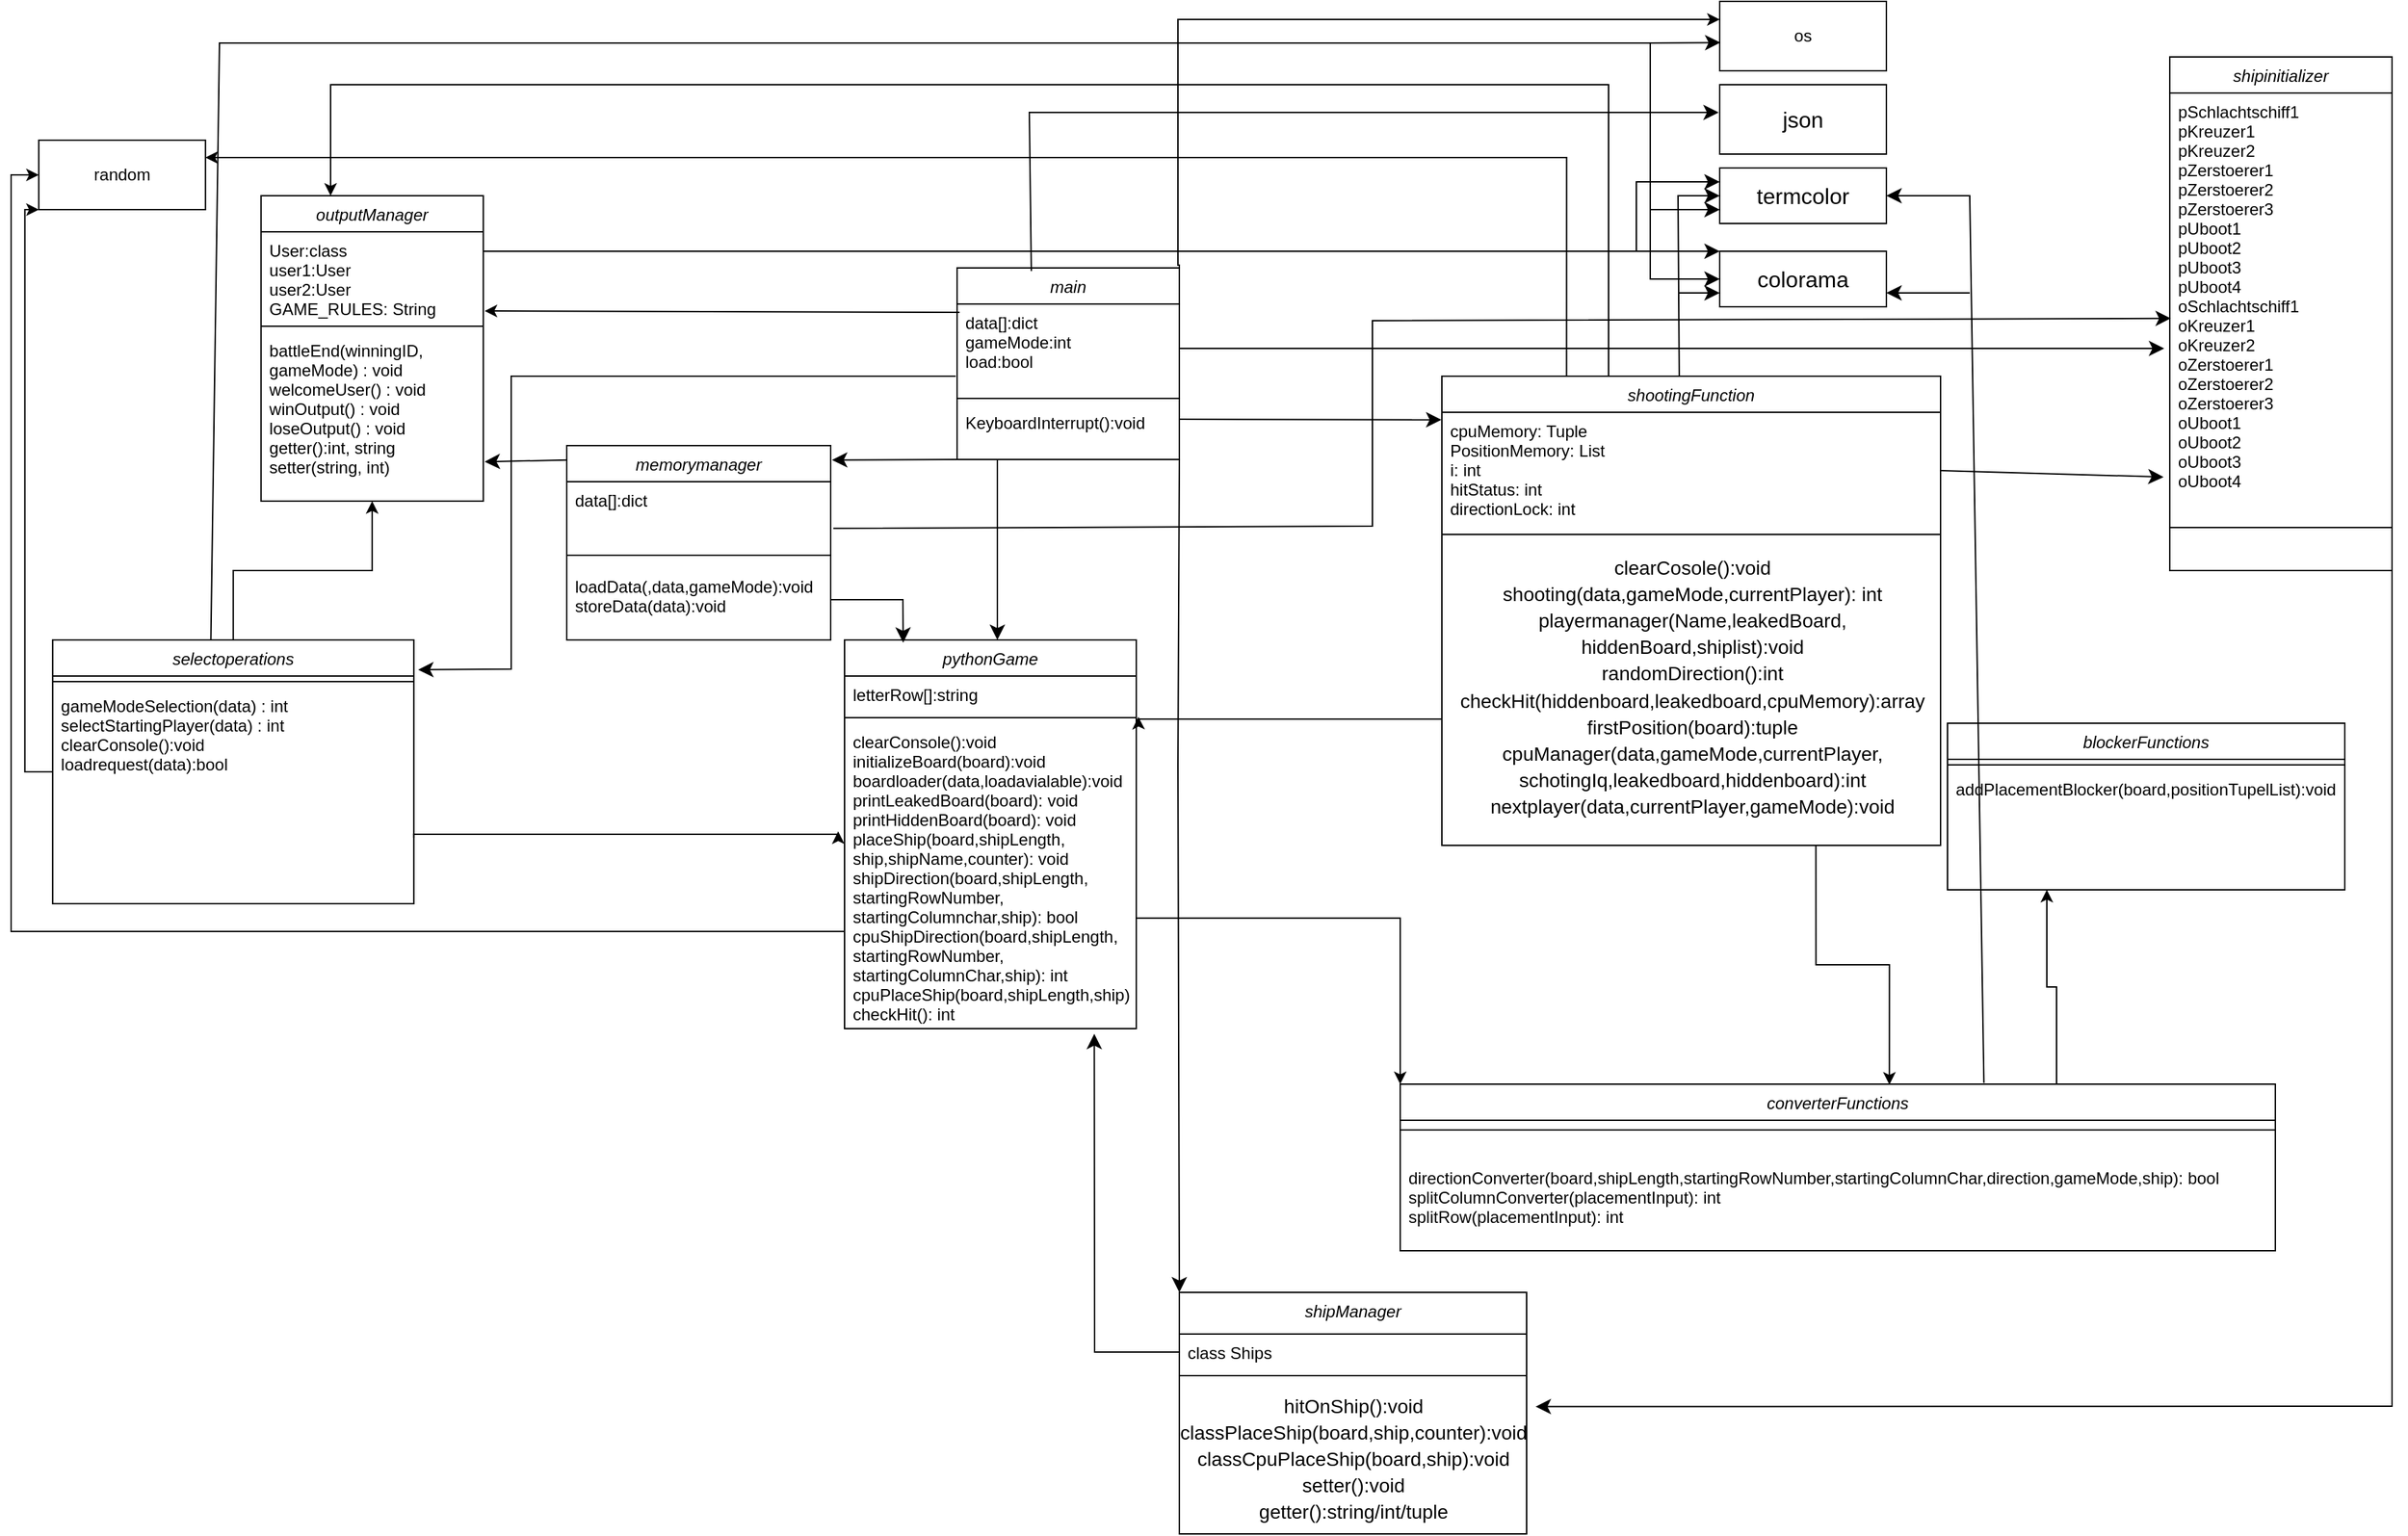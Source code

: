 <mxfile version="21.2.7" type="device">
  <diagram id="C5RBs43oDa-KdzZeNtuy" name="Page-1">
    <mxGraphModel dx="1150" dy="518" grid="1" gridSize="10" guides="1" tooltips="1" connect="1" arrows="1" fold="1" page="1" pageScale="1" pageWidth="1654" pageHeight="2336" math="0" shadow="0">
      <root>
        <mxCell id="WIyWlLk6GJQsqaUBKTNV-0" />
        <mxCell id="WIyWlLk6GJQsqaUBKTNV-1" parent="WIyWlLk6GJQsqaUBKTNV-0" />
        <mxCell id="VxxepMw4CH0k-iUGNMRP-2" style="edgeStyle=orthogonalEdgeStyle;rounded=0;orthogonalLoop=1;jettySize=auto;html=1;endArrow=classic;endFill=1;entryX=0;entryY=0.25;entryDx=0;entryDy=0;exitX=1;exitY=0;exitDx=0;exitDy=0;" parent="WIyWlLk6GJQsqaUBKTNV-1" source="zkfFHV4jXpPFQw0GAbJ--0" target="VxxepMw4CH0k-iUGNMRP-0" edge="1">
          <mxGeometry relative="1" as="geometry">
            <Array as="points">
              <mxPoint x="941" y="210" />
              <mxPoint x="940" y="210" />
              <mxPoint x="940" y="33" />
              <mxPoint x="1330" y="33" />
            </Array>
            <mxPoint x="790" y="210" as="sourcePoint" />
            <mxPoint x="1320" y="40" as="targetPoint" />
          </mxGeometry>
        </mxCell>
        <mxCell id="OBHFvciV9PmPIey5lrSq-8" style="edgeStyle=none;curved=1;rounded=0;orthogonalLoop=1;jettySize=auto;html=1;exitX=0;exitY=1;exitDx=0;exitDy=0;entryX=1.005;entryY=0.074;entryDx=0;entryDy=0;fontSize=12;startSize=8;endSize=8;entryPerimeter=0;" parent="WIyWlLk6GJQsqaUBKTNV-1" source="zkfFHV4jXpPFQw0GAbJ--0" target="OBHFvciV9PmPIey5lrSq-4" edge="1">
          <mxGeometry relative="1" as="geometry" />
        </mxCell>
        <mxCell id="zkfFHV4jXpPFQw0GAbJ--0" value="main" style="swimlane;fontStyle=2;align=center;verticalAlign=top;childLayout=stackLayout;horizontal=1;startSize=26;horizontalStack=0;resizeParent=1;resizeLast=0;collapsible=1;marginBottom=0;rounded=0;shadow=0;strokeWidth=1;" parent="WIyWlLk6GJQsqaUBKTNV-1" vertex="1">
          <mxGeometry x="781" y="212" width="160" height="138" as="geometry">
            <mxRectangle x="230" y="140" width="160" height="26" as="alternateBounds" />
          </mxGeometry>
        </mxCell>
        <mxCell id="zkfFHV4jXpPFQw0GAbJ--1" value="data[]:dict&#xa;gameMode:int&#xa;load:bool" style="text;align=left;verticalAlign=top;spacingLeft=4;spacingRight=4;overflow=hidden;rotatable=0;points=[[0,0.5],[1,0.5]];portConstraint=eastwest;" parent="zkfFHV4jXpPFQw0GAbJ--0" vertex="1">
          <mxGeometry y="26" width="160" height="64" as="geometry" />
        </mxCell>
        <mxCell id="zkfFHV4jXpPFQw0GAbJ--4" value="" style="line;html=1;strokeWidth=1;align=left;verticalAlign=middle;spacingTop=-1;spacingLeft=3;spacingRight=3;rotatable=0;labelPosition=right;points=[];portConstraint=eastwest;" parent="zkfFHV4jXpPFQw0GAbJ--0" vertex="1">
          <mxGeometry y="90" width="160" height="8" as="geometry" />
        </mxCell>
        <mxCell id="zkfFHV4jXpPFQw0GAbJ--5" value="KeyboardInterrupt():void" style="text;align=left;verticalAlign=top;spacingLeft=4;spacingRight=4;overflow=hidden;rotatable=0;points=[[0,0.5],[1,0.5]];portConstraint=eastwest;" parent="zkfFHV4jXpPFQw0GAbJ--0" vertex="1">
          <mxGeometry y="98" width="160" height="22" as="geometry" />
        </mxCell>
        <mxCell id="VxxepMw4CH0k-iUGNMRP-0" value="os" style="rounded=0;whiteSpace=wrap;html=1;" parent="WIyWlLk6GJQsqaUBKTNV-1" vertex="1">
          <mxGeometry x="1330" y="20" width="120" height="50" as="geometry" />
        </mxCell>
        <mxCell id="VxxepMw4CH0k-iUGNMRP-8" value="" style="endArrow=classic;html=1;rounded=0;entryX=1.006;entryY=0.885;entryDx=0;entryDy=0;entryPerimeter=0;exitX=0.011;exitY=0.094;exitDx=0;exitDy=0;exitPerimeter=0;" parent="WIyWlLk6GJQsqaUBKTNV-1" source="zkfFHV4jXpPFQw0GAbJ--1" edge="1">
          <mxGeometry width="50" height="50" relative="1" as="geometry">
            <mxPoint x="770" y="280" as="sourcePoint" />
            <mxPoint x="440.87" y="243.01" as="targetPoint" />
          </mxGeometry>
        </mxCell>
        <mxCell id="VxxepMw4CH0k-iUGNMRP-16" value="outputManager" style="swimlane;fontStyle=2;align=center;verticalAlign=top;childLayout=stackLayout;horizontal=1;startSize=26;horizontalStack=0;resizeParent=1;resizeLast=0;collapsible=1;marginBottom=0;rounded=0;shadow=0;strokeWidth=1;" parent="WIyWlLk6GJQsqaUBKTNV-1" vertex="1">
          <mxGeometry x="279.91" y="160" width="160" height="220" as="geometry">
            <mxRectangle x="230" y="140" width="160" height="26" as="alternateBounds" />
          </mxGeometry>
        </mxCell>
        <mxCell id="VxxepMw4CH0k-iUGNMRP-17" value="User:class&#xa;user1:User&#xa;user2:User&#xa;GAME_RULES: String" style="text;align=left;verticalAlign=top;spacingLeft=4;spacingRight=4;overflow=hidden;rotatable=0;points=[[0,0.5],[1,0.5]];portConstraint=eastwest;" parent="VxxepMw4CH0k-iUGNMRP-16" vertex="1">
          <mxGeometry y="26" width="160" height="64" as="geometry" />
        </mxCell>
        <mxCell id="VxxepMw4CH0k-iUGNMRP-20" value="" style="line;html=1;strokeWidth=1;align=left;verticalAlign=middle;spacingTop=-1;spacingLeft=3;spacingRight=3;rotatable=0;labelPosition=right;points=[];portConstraint=eastwest;" parent="VxxepMw4CH0k-iUGNMRP-16" vertex="1">
          <mxGeometry y="90" width="160" height="8" as="geometry" />
        </mxCell>
        <mxCell id="VxxepMw4CH0k-iUGNMRP-21" value="battleEnd(winningID,&#xa;gameMode) : void&#xa;welcomeUser() : void&#xa;winOutput() : void&#xa;loseOutput() : void&#xa;getter():int, string&#xa;setter(string, int)" style="text;align=left;verticalAlign=top;spacingLeft=4;spacingRight=4;overflow=hidden;rotatable=0;points=[[0,0.5],[1,0.5]];portConstraint=eastwest;" parent="VxxepMw4CH0k-iUGNMRP-16" vertex="1">
          <mxGeometry y="98" width="160" height="112" as="geometry" />
        </mxCell>
        <mxCell id="VxxepMw4CH0k-iUGNMRP-28" style="edgeStyle=orthogonalEdgeStyle;rounded=0;orthogonalLoop=1;jettySize=auto;html=1;entryX=0.5;entryY=1;entryDx=0;entryDy=0;" parent="WIyWlLk6GJQsqaUBKTNV-1" source="VxxepMw4CH0k-iUGNMRP-23" target="VxxepMw4CH0k-iUGNMRP-16" edge="1">
          <mxGeometry relative="1" as="geometry">
            <mxPoint x="149.91" y="400" as="targetPoint" />
          </mxGeometry>
        </mxCell>
        <mxCell id="VxxepMw4CH0k-iUGNMRP-37" style="edgeStyle=orthogonalEdgeStyle;rounded=0;orthogonalLoop=1;jettySize=auto;html=1;entryX=0;entryY=1;entryDx=0;entryDy=0;" parent="WIyWlLk6GJQsqaUBKTNV-1" source="VxxepMw4CH0k-iUGNMRP-23" target="VxxepMw4CH0k-iUGNMRP-35" edge="1">
          <mxGeometry relative="1" as="geometry">
            <mxPoint x="96.91" y="150" as="targetPoint" />
            <Array as="points">
              <mxPoint x="109.91" y="575" />
              <mxPoint x="109.91" y="170" />
            </Array>
          </mxGeometry>
        </mxCell>
        <mxCell id="OBHFvciV9PmPIey5lrSq-9" style="edgeStyle=none;rounded=0;orthogonalLoop=1;jettySize=auto;html=1;exitX=0.438;exitY=0.001;exitDx=0;exitDy=0;fontSize=12;startSize=8;endSize=8;exitPerimeter=0;entryX=0.004;entryY=0.593;entryDx=0;entryDy=0;entryPerimeter=0;" parent="WIyWlLk6GJQsqaUBKTNV-1" source="VxxepMw4CH0k-iUGNMRP-23" target="VxxepMw4CH0k-iUGNMRP-0" edge="1">
          <mxGeometry relative="1" as="geometry">
            <mxPoint x="770" y="60" as="targetPoint" />
            <Array as="points">
              <mxPoint x="250" y="50" />
              <mxPoint x="1280" y="50" />
            </Array>
          </mxGeometry>
        </mxCell>
        <mxCell id="VxxepMw4CH0k-iUGNMRP-23" value="selectoperations" style="swimlane;fontStyle=2;align=center;verticalAlign=top;childLayout=stackLayout;horizontal=1;startSize=26;horizontalStack=0;resizeParent=1;resizeLast=0;collapsible=1;marginBottom=0;rounded=0;shadow=0;strokeWidth=1;" parent="WIyWlLk6GJQsqaUBKTNV-1" vertex="1">
          <mxGeometry x="129.91" y="480" width="260" height="190" as="geometry">
            <mxRectangle x="230" y="140" width="160" height="26" as="alternateBounds" />
          </mxGeometry>
        </mxCell>
        <mxCell id="VxxepMw4CH0k-iUGNMRP-26" value="" style="line;html=1;strokeWidth=1;align=left;verticalAlign=middle;spacingTop=-1;spacingLeft=3;spacingRight=3;rotatable=0;labelPosition=right;points=[];portConstraint=eastwest;" parent="VxxepMw4CH0k-iUGNMRP-23" vertex="1">
          <mxGeometry y="26" width="260" height="8" as="geometry" />
        </mxCell>
        <mxCell id="VxxepMw4CH0k-iUGNMRP-27" value="gameModeSelection(data) : int&#xa;selectStartingPlayer(data) : int&#xa;clearConsole():void&#xa;loadrequest(data):bool" style="text;align=left;verticalAlign=top;spacingLeft=4;spacingRight=4;overflow=hidden;rotatable=0;points=[[0,0.5],[1,0.5]];portConstraint=eastwest;" parent="VxxepMw4CH0k-iUGNMRP-23" vertex="1">
          <mxGeometry y="34" width="260" height="78" as="geometry" />
        </mxCell>
        <mxCell id="VxxepMw4CH0k-iUGNMRP-53" style="edgeStyle=orthogonalEdgeStyle;rounded=0;orthogonalLoop=1;jettySize=auto;html=1;entryX=0;entryY=0;entryDx=0;entryDy=0;exitX=1;exitY=0.638;exitDx=0;exitDy=0;exitPerimeter=0;" parent="WIyWlLk6GJQsqaUBKTNV-1" source="VxxepMw4CH0k-iUGNMRP-33" target="VxxepMw4CH0k-iUGNMRP-46" edge="1">
          <mxGeometry relative="1" as="geometry">
            <mxPoint x="930" y="680" as="sourcePoint" />
            <mxPoint x="1060.0" y="895.0" as="targetPoint" />
          </mxGeometry>
        </mxCell>
        <mxCell id="VxxepMw4CH0k-iUGNMRP-29" value="pythonGame" style="swimlane;fontStyle=2;align=center;verticalAlign=top;childLayout=stackLayout;horizontal=1;startSize=26;horizontalStack=0;resizeParent=1;resizeLast=0;collapsible=1;marginBottom=0;rounded=0;shadow=0;strokeWidth=1;" parent="WIyWlLk6GJQsqaUBKTNV-1" vertex="1">
          <mxGeometry x="700" y="480" width="210" height="280" as="geometry">
            <mxRectangle x="230" y="140" width="160" height="26" as="alternateBounds" />
          </mxGeometry>
        </mxCell>
        <mxCell id="VxxepMw4CH0k-iUGNMRP-31" value="letterRow[]:string" style="text;align=left;verticalAlign=top;spacingLeft=4;spacingRight=4;overflow=hidden;rotatable=0;points=[[0,0.5],[1,0.5]];portConstraint=eastwest;rounded=0;shadow=0;html=0;" parent="VxxepMw4CH0k-iUGNMRP-29" vertex="1">
          <mxGeometry y="26" width="210" height="26" as="geometry" />
        </mxCell>
        <mxCell id="VxxepMw4CH0k-iUGNMRP-32" value="" style="line;html=1;strokeWidth=1;align=left;verticalAlign=middle;spacingTop=-1;spacingLeft=3;spacingRight=3;rotatable=0;labelPosition=right;points=[];portConstraint=eastwest;" parent="VxxepMw4CH0k-iUGNMRP-29" vertex="1">
          <mxGeometry y="52" width="210" height="8" as="geometry" />
        </mxCell>
        <mxCell id="VxxepMw4CH0k-iUGNMRP-33" value="clearConsole():void&#xa;initializeBoard(board):void&#xa;boardloader(data,loadavialable):void&#xa;printLeakedBoard(board): void&#xa;printHiddenBoard(board): void&#xa;placeShip(board,shipLength,&#xa;ship,shipName,counter): void&#xa;shipDirection(board,shipLength,&#xa;startingRowNumber,&#xa;startingColumnchar,ship): bool&#xa;cpuShipDirection(board,shipLength,&#xa;startingRowNumber,&#xa;startingColumnChar,ship): int&#xa;cpuPlaceShip(board,shipLength,ship): void&#xa;checkHit(): int" style="text;align=left;verticalAlign=top;spacingLeft=4;spacingRight=4;overflow=hidden;rotatable=0;points=[[0,0.5],[1,0.5]];portConstraint=eastwest;" parent="VxxepMw4CH0k-iUGNMRP-29" vertex="1">
          <mxGeometry y="60" width="210" height="220" as="geometry" />
        </mxCell>
        <mxCell id="VxxepMw4CH0k-iUGNMRP-34" style="edgeStyle=orthogonalEdgeStyle;rounded=0;orthogonalLoop=1;jettySize=auto;html=1;exitX=1;exitY=0.75;exitDx=0;exitDy=0;entryX=-0.022;entryY=0.354;entryDx=0;entryDy=0;entryPerimeter=0;" parent="WIyWlLk6GJQsqaUBKTNV-1" source="VxxepMw4CH0k-iUGNMRP-23" target="VxxepMw4CH0k-iUGNMRP-33" edge="1">
          <mxGeometry relative="1" as="geometry">
            <mxPoint x="670" y="620" as="targetPoint" />
            <Array as="points">
              <mxPoint x="390" y="620" />
              <mxPoint x="695" y="620" />
            </Array>
          </mxGeometry>
        </mxCell>
        <mxCell id="VxxepMw4CH0k-iUGNMRP-35" value="random" style="rounded=0;whiteSpace=wrap;html=1;" parent="WIyWlLk6GJQsqaUBKTNV-1" vertex="1">
          <mxGeometry x="119.91" y="120" width="120" height="50" as="geometry" />
        </mxCell>
        <mxCell id="VxxepMw4CH0k-iUGNMRP-39" style="edgeStyle=orthogonalEdgeStyle;rounded=0;orthogonalLoop=1;jettySize=auto;html=1;entryX=0;entryY=0.5;entryDx=0;entryDy=0;" parent="WIyWlLk6GJQsqaUBKTNV-1" target="VxxepMw4CH0k-iUGNMRP-35" edge="1">
          <mxGeometry relative="1" as="geometry">
            <mxPoint x="700" y="690" as="sourcePoint" />
            <Array as="points">
              <mxPoint x="100" y="690" />
              <mxPoint x="100" y="145" />
            </Array>
          </mxGeometry>
        </mxCell>
        <mxCell id="VxxepMw4CH0k-iUGNMRP-40" value="shipManager" style="swimlane;fontStyle=2;align=center;verticalAlign=top;childLayout=stackLayout;horizontal=1;startSize=30;horizontalStack=0;resizeParent=1;resizeLast=0;collapsible=1;marginBottom=0;rounded=0;shadow=0;strokeWidth=1;" parent="WIyWlLk6GJQsqaUBKTNV-1" vertex="1">
          <mxGeometry x="941" y="950" width="250" height="174" as="geometry">
            <mxRectangle x="230" y="140" width="160" height="26" as="alternateBounds" />
          </mxGeometry>
        </mxCell>
        <mxCell id="VxxepMw4CH0k-iUGNMRP-41" value="class Ships" style="text;align=left;verticalAlign=top;spacingLeft=4;spacingRight=4;overflow=hidden;rotatable=0;points=[[0,0.5],[1,0.5]];portConstraint=eastwest;" parent="VxxepMw4CH0k-iUGNMRP-40" vertex="1">
          <mxGeometry y="30" width="250" height="26" as="geometry" />
        </mxCell>
        <mxCell id="VxxepMw4CH0k-iUGNMRP-44" value="" style="line;html=1;strokeWidth=1;align=left;verticalAlign=middle;spacingTop=-1;spacingLeft=3;spacingRight=3;rotatable=0;labelPosition=right;points=[];portConstraint=eastwest;" parent="VxxepMw4CH0k-iUGNMRP-40" vertex="1">
          <mxGeometry y="56" width="250" height="8" as="geometry" />
        </mxCell>
        <mxCell id="QrEEIahab-XWUTv_GVmn-24" value="&lt;font style=&quot;font-size: 14px;&quot;&gt;hitOnShip():void&lt;br&gt;classPlaceShip(board,ship,counter):void&lt;br&gt;classCpuPlaceShip(board,ship):void&lt;br&gt;setter():void&lt;br&gt;getter():string/int/tuple&lt;/font&gt;" style="text;html=1;align=center;verticalAlign=middle;resizable=0;points=[];autosize=1;strokeColor=none;fillColor=none;fontSize=16;" parent="VxxepMw4CH0k-iUGNMRP-40" vertex="1">
          <mxGeometry y="64" width="250" height="110" as="geometry" />
        </mxCell>
        <mxCell id="VxxepMw4CH0k-iUGNMRP-82" style="edgeStyle=orthogonalEdgeStyle;rounded=0;orthogonalLoop=1;jettySize=auto;html=1;exitX=0.75;exitY=0;exitDx=0;exitDy=0;entryX=0.25;entryY=1;entryDx=0;entryDy=0;" parent="WIyWlLk6GJQsqaUBKTNV-1" source="VxxepMw4CH0k-iUGNMRP-46" target="VxxepMw4CH0k-iUGNMRP-72" edge="1">
          <mxGeometry relative="1" as="geometry" />
        </mxCell>
        <mxCell id="VxxepMw4CH0k-iUGNMRP-46" value="converterFunctions" style="swimlane;fontStyle=2;align=center;verticalAlign=top;childLayout=stackLayout;horizontal=1;startSize=26;horizontalStack=0;resizeParent=1;resizeLast=0;collapsible=1;marginBottom=0;rounded=0;shadow=0;strokeWidth=1;" parent="WIyWlLk6GJQsqaUBKTNV-1" vertex="1">
          <mxGeometry x="1100" y="800" width="630" height="120" as="geometry">
            <mxRectangle x="230" y="140" width="160" height="26" as="alternateBounds" />
          </mxGeometry>
        </mxCell>
        <mxCell id="VxxepMw4CH0k-iUGNMRP-50" value="" style="line;html=1;strokeWidth=1;align=left;verticalAlign=middle;spacingTop=-1;spacingLeft=3;spacingRight=3;rotatable=0;labelPosition=right;points=[];portConstraint=eastwest;" parent="VxxepMw4CH0k-iUGNMRP-46" vertex="1">
          <mxGeometry y="26" width="630" height="14" as="geometry" />
        </mxCell>
        <mxCell id="VxxepMw4CH0k-iUGNMRP-47" value="&#xa;directionConverter(board,shipLength,startingRowNumber,startingColumnChar,direction,gameMode,ship): bool&#xa;splitColumnConverter(placementInput): int&#xa;splitRow(placementInput): int" style="text;align=left;verticalAlign=top;spacingLeft=4;spacingRight=4;overflow=hidden;rotatable=0;points=[[0,0.5],[1,0.5]];portConstraint=eastwest;" parent="VxxepMw4CH0k-iUGNMRP-46" vertex="1">
          <mxGeometry y="40" width="630" height="64" as="geometry" />
        </mxCell>
        <mxCell id="VxxepMw4CH0k-iUGNMRP-72" value="blockerFunctions" style="swimlane;fontStyle=2;align=center;verticalAlign=top;childLayout=stackLayout;horizontal=1;startSize=26;horizontalStack=0;resizeParent=1;resizeLast=0;collapsible=1;marginBottom=0;rounded=0;shadow=0;strokeWidth=1;" parent="WIyWlLk6GJQsqaUBKTNV-1" vertex="1">
          <mxGeometry x="1494" y="540" width="286" height="120" as="geometry">
            <mxRectangle x="230" y="140" width="160" height="26" as="alternateBounds" />
          </mxGeometry>
        </mxCell>
        <mxCell id="VxxepMw4CH0k-iUGNMRP-76" value="" style="line;html=1;strokeWidth=1;align=left;verticalAlign=middle;spacingTop=-1;spacingLeft=3;spacingRight=3;rotatable=0;labelPosition=right;points=[];portConstraint=eastwest;" parent="VxxepMw4CH0k-iUGNMRP-72" vertex="1">
          <mxGeometry y="26" width="286" height="8" as="geometry" />
        </mxCell>
        <mxCell id="VxxepMw4CH0k-iUGNMRP-77" value="addPlacementBlocker(board,positionTupelList):void" style="text;align=left;verticalAlign=top;spacingLeft=4;spacingRight=4;overflow=hidden;rotatable=0;points=[[0,0.5],[1,0.5]];portConstraint=eastwest;" parent="VxxepMw4CH0k-iUGNMRP-72" vertex="1">
          <mxGeometry y="34" width="286" height="26" as="geometry" />
        </mxCell>
        <mxCell id="OBHFvciV9PmPIey5lrSq-22" style="edgeStyle=none;rounded=0;orthogonalLoop=1;jettySize=auto;html=1;exitX=1;exitY=1;exitDx=0;exitDy=0;entryX=1.026;entryY=0.166;entryDx=0;entryDy=0;entryPerimeter=0;fontSize=12;startSize=8;endSize=8;" parent="WIyWlLk6GJQsqaUBKTNV-1" source="VxxepMw4CH0k-iUGNMRP-83" target="QrEEIahab-XWUTv_GVmn-24" edge="1">
          <mxGeometry relative="1" as="geometry">
            <Array as="points">
              <mxPoint x="1814" y="1032" />
            </Array>
          </mxGeometry>
        </mxCell>
        <mxCell id="VxxepMw4CH0k-iUGNMRP-83" value="shipinitializer" style="swimlane;fontStyle=2;align=center;verticalAlign=top;childLayout=stackLayout;horizontal=1;startSize=26;horizontalStack=0;resizeParent=1;resizeLast=0;collapsible=1;marginBottom=0;rounded=0;shadow=0;strokeWidth=1;" parent="WIyWlLk6GJQsqaUBKTNV-1" vertex="1">
          <mxGeometry x="1654" y="60" width="160" height="370" as="geometry">
            <mxRectangle x="230" y="140" width="160" height="26" as="alternateBounds" />
          </mxGeometry>
        </mxCell>
        <mxCell id="VxxepMw4CH0k-iUGNMRP-84" value="pSchlachtschiff1&#xa;pKreuzer1&#xa;pKreuzer2&#xa;pZerstoerer1&#xa;pZerstoerer2&#xa;pZerstoerer3&#xa;pUboot1&#xa;pUboot2&#xa;pUboot3&#xa;pUboot4&#xa;oSchlachtschiff1&#xa;oKreuzer1&#xa;oKreuzer2&#xa;oZerstoerer1&#xa;oZerstoerer2&#xa;oZerstoerer3&#xa;oUboot1&#xa;oUboot2&#xa;oUboot3&#xa;oUboot4" style="text;align=left;verticalAlign=top;spacingLeft=4;spacingRight=4;overflow=hidden;rotatable=0;points=[[0,0.5],[1,0.5]];portConstraint=eastwest;" parent="VxxepMw4CH0k-iUGNMRP-83" vertex="1">
          <mxGeometry y="26" width="160" height="304" as="geometry" />
        </mxCell>
        <mxCell id="VxxepMw4CH0k-iUGNMRP-87" value="" style="line;html=1;strokeWidth=1;align=left;verticalAlign=middle;spacingTop=-1;spacingLeft=3;spacingRight=3;rotatable=0;labelPosition=right;points=[];portConstraint=eastwest;" parent="VxxepMw4CH0k-iUGNMRP-83" vertex="1">
          <mxGeometry y="330" width="160" height="18" as="geometry" />
        </mxCell>
        <mxCell id="VxxepMw4CH0k-iUGNMRP-97" style="edgeStyle=orthogonalEdgeStyle;rounded=0;orthogonalLoop=1;jettySize=auto;html=1;exitX=0.75;exitY=1;exitDx=0;exitDy=0;entryX=0.559;entryY=0.003;entryDx=0;entryDy=0;entryPerimeter=0;" parent="WIyWlLk6GJQsqaUBKTNV-1" source="VxxepMw4CH0k-iUGNMRP-93" target="VxxepMw4CH0k-iUGNMRP-46" edge="1">
          <mxGeometry relative="1" as="geometry" />
        </mxCell>
        <mxCell id="VxxepMw4CH0k-iUGNMRP-98" style="edgeStyle=orthogonalEdgeStyle;rounded=0;orthogonalLoop=1;jettySize=auto;html=1;entryX=1.007;entryY=-0.021;entryDx=0;entryDy=0;entryPerimeter=0;" parent="WIyWlLk6GJQsqaUBKTNV-1" source="VxxepMw4CH0k-iUGNMRP-93" target="VxxepMw4CH0k-iUGNMRP-33" edge="1">
          <mxGeometry relative="1" as="geometry">
            <Array as="points">
              <mxPoint x="1080" y="537" />
              <mxPoint x="1080" y="537" />
            </Array>
          </mxGeometry>
        </mxCell>
        <mxCell id="VxxepMw4CH0k-iUGNMRP-100" style="edgeStyle=orthogonalEdgeStyle;rounded=0;orthogonalLoop=1;jettySize=auto;html=1;exitX=0.322;exitY=0.001;exitDx=0;exitDy=0;exitPerimeter=0;" parent="WIyWlLk6GJQsqaUBKTNV-1" source="VxxepMw4CH0k-iUGNMRP-93" edge="1">
          <mxGeometry relative="1" as="geometry">
            <mxPoint x="330" y="160" as="targetPoint" />
            <Array as="points">
              <mxPoint x="1250" y="290" />
              <mxPoint x="1250" y="80" />
              <mxPoint x="330" y="80" />
            </Array>
            <mxPoint x="1250" y="270" as="sourcePoint" />
          </mxGeometry>
        </mxCell>
        <mxCell id="VxxepMw4CH0k-iUGNMRP-101" style="edgeStyle=orthogonalEdgeStyle;rounded=0;orthogonalLoop=1;jettySize=auto;html=1;exitX=0.25;exitY=0;exitDx=0;exitDy=0;entryX=1;entryY=0.25;entryDx=0;entryDy=0;" parent="WIyWlLk6GJQsqaUBKTNV-1" source="VxxepMw4CH0k-iUGNMRP-93" target="VxxepMw4CH0k-iUGNMRP-35" edge="1">
          <mxGeometry relative="1" as="geometry" />
        </mxCell>
        <mxCell id="VxxepMw4CH0k-iUGNMRP-93" value="shootingFunction" style="swimlane;fontStyle=2;align=center;verticalAlign=top;childLayout=stackLayout;horizontal=1;startSize=26;horizontalStack=0;resizeParent=1;resizeLast=0;collapsible=1;marginBottom=0;rounded=0;shadow=0;strokeWidth=1;" parent="WIyWlLk6GJQsqaUBKTNV-1" vertex="1">
          <mxGeometry x="1130" y="290" width="359" height="338" as="geometry">
            <mxRectangle x="230" y="140" width="160" height="26" as="alternateBounds" />
          </mxGeometry>
        </mxCell>
        <mxCell id="VxxepMw4CH0k-iUGNMRP-94" value="cpuMemory: Tuple&#xa;PositionMemory: List&#xa;i: int&#xa;hitStatus: int&#xa;directionLock: int" style="text;align=left;verticalAlign=top;spacingLeft=4;spacingRight=4;overflow=hidden;rotatable=0;points=[[0,0.5],[1,0.5]];portConstraint=eastwest;" parent="VxxepMw4CH0k-iUGNMRP-93" vertex="1">
          <mxGeometry y="26" width="359" height="84" as="geometry" />
        </mxCell>
        <mxCell id="VxxepMw4CH0k-iUGNMRP-95" value="" style="line;html=1;strokeWidth=1;align=left;verticalAlign=middle;spacingTop=-1;spacingLeft=3;spacingRight=3;rotatable=0;labelPosition=right;points=[];portConstraint=eastwest;" parent="VxxepMw4CH0k-iUGNMRP-93" vertex="1">
          <mxGeometry y="110" width="359" height="8" as="geometry" />
        </mxCell>
        <mxCell id="QrEEIahab-XWUTv_GVmn-21" value="&lt;font style=&quot;font-size: 14px;&quot;&gt;clearCosole():void&lt;br&gt;shooting(data,gameMode,currentPlayer): int&lt;br&gt;playermanager(Name,leakedBoard,&lt;br&gt;hiddenBoard,shiplist):void&lt;br&gt;randomDirection():int&lt;br&gt;checkHit(hiddenboard,leakedboard,cpuMemory):array&lt;br&gt;firstPosition(board):tuple&lt;br&gt;cpuManager(data,gameMode,currentPlayer,&lt;br&gt;schotingIq,leakedboard,hiddenboard):int&lt;br&gt;nextplayer(data,currentPlayer,gameMode):void&lt;br&gt;&lt;/font&gt;" style="text;html=1;align=center;verticalAlign=middle;resizable=0;points=[];autosize=1;strokeColor=none;fillColor=none;fontSize=16;" parent="VxxepMw4CH0k-iUGNMRP-93" vertex="1">
          <mxGeometry y="118" width="359" height="210" as="geometry" />
        </mxCell>
        <mxCell id="QrEEIahab-XWUTv_GVmn-3" value="" style="endArrow=classic;html=1;rounded=0;fontSize=12;startSize=8;endSize=8;exitX=0.334;exitY=0.016;exitDx=0;exitDy=0;exitPerimeter=0;endFill=1;entryX=-0.006;entryY=0.401;entryDx=0;entryDy=0;entryPerimeter=0;" parent="WIyWlLk6GJQsqaUBKTNV-1" source="zkfFHV4jXpPFQw0GAbJ--0" target="QrEEIahab-XWUTv_GVmn-4" edge="1">
          <mxGeometry width="50" height="50" relative="1" as="geometry">
            <mxPoint x="1140" y="310" as="sourcePoint" />
            <mxPoint x="1326" y="103" as="targetPoint" />
            <Array as="points">
              <mxPoint x="833" y="100" />
              <mxPoint x="993" y="100" />
            </Array>
          </mxGeometry>
        </mxCell>
        <mxCell id="QrEEIahab-XWUTv_GVmn-4" value="json" style="rounded=0;whiteSpace=wrap;html=1;fontSize=16;" parent="WIyWlLk6GJQsqaUBKTNV-1" vertex="1">
          <mxGeometry x="1330" y="80" width="120" height="50" as="geometry" />
        </mxCell>
        <mxCell id="QrEEIahab-XWUTv_GVmn-5" value="" style="endArrow=classic;html=1;rounded=0;fontSize=12;startSize=8;endSize=8;curved=1;" parent="WIyWlLk6GJQsqaUBKTNV-1" edge="1">
          <mxGeometry width="50" height="50" relative="1" as="geometry">
            <mxPoint x="810" y="350" as="sourcePoint" />
            <mxPoint x="810" y="480" as="targetPoint" />
          </mxGeometry>
        </mxCell>
        <mxCell id="QrEEIahab-XWUTv_GVmn-7" value="" style="endArrow=classic;html=1;rounded=0;fontSize=12;startSize=8;endSize=8;entryX=1.012;entryY=0.113;entryDx=0;entryDy=0;entryPerimeter=0;" parent="WIyWlLk6GJQsqaUBKTNV-1" target="VxxepMw4CH0k-iUGNMRP-23" edge="1">
          <mxGeometry width="50" height="50" relative="1" as="geometry">
            <mxPoint x="780" y="290" as="sourcePoint" />
            <mxPoint x="730" y="400" as="targetPoint" />
            <Array as="points">
              <mxPoint x="460" y="290" />
              <mxPoint x="460" y="501" />
            </Array>
          </mxGeometry>
        </mxCell>
        <mxCell id="QrEEIahab-XWUTv_GVmn-9" value="" style="endArrow=classic;html=1;rounded=0;fontSize=12;startSize=8;endSize=8;exitX=1;exitY=1;exitDx=0;exitDy=0;entryX=0;entryY=0;entryDx=0;entryDy=0;" parent="WIyWlLk6GJQsqaUBKTNV-1" source="zkfFHV4jXpPFQw0GAbJ--0" target="VxxepMw4CH0k-iUGNMRP-40" edge="1">
          <mxGeometry width="50" height="50" relative="1" as="geometry">
            <mxPoint x="1130" y="640" as="sourcePoint" />
            <mxPoint x="1180" y="590" as="targetPoint" />
            <Array as="points">
              <mxPoint x="940" y="570" />
            </Array>
          </mxGeometry>
        </mxCell>
        <mxCell id="QrEEIahab-XWUTv_GVmn-10" value="" style="endArrow=classic;html=1;rounded=0;fontSize=12;startSize=8;endSize=8;curved=1;exitX=1;exitY=0.5;exitDx=0;exitDy=0;entryX=-0.001;entryY=0.064;entryDx=0;entryDy=0;entryPerimeter=0;" parent="WIyWlLk6GJQsqaUBKTNV-1" source="zkfFHV4jXpPFQw0GAbJ--5" target="VxxepMw4CH0k-iUGNMRP-94" edge="1">
          <mxGeometry width="50" height="50" relative="1" as="geometry">
            <mxPoint x="1130" y="640" as="sourcePoint" />
            <mxPoint x="1140" y="363" as="targetPoint" />
          </mxGeometry>
        </mxCell>
        <mxCell id="QrEEIahab-XWUTv_GVmn-15" value="termcolor" style="rounded=0;whiteSpace=wrap;html=1;fontSize=16;" parent="WIyWlLk6GJQsqaUBKTNV-1" vertex="1">
          <mxGeometry x="1330" y="140" width="120" height="40" as="geometry" />
        </mxCell>
        <mxCell id="QrEEIahab-XWUTv_GVmn-16" value="colorama" style="rounded=0;whiteSpace=wrap;html=1;fontSize=16;" parent="WIyWlLk6GJQsqaUBKTNV-1" vertex="1">
          <mxGeometry x="1330" y="200" width="120" height="40" as="geometry" />
        </mxCell>
        <mxCell id="QrEEIahab-XWUTv_GVmn-17" value="" style="endArrow=classic;html=1;rounded=0;fontSize=12;startSize=8;endSize=8;entryX=0;entryY=0.5;entryDx=0;entryDy=0;exitX=0.476;exitY=0;exitDx=0;exitDy=0;exitPerimeter=0;" parent="WIyWlLk6GJQsqaUBKTNV-1" source="VxxepMw4CH0k-iUGNMRP-93" target="QrEEIahab-XWUTv_GVmn-15" edge="1">
          <mxGeometry width="50" height="50" relative="1" as="geometry">
            <mxPoint x="1280" y="351" as="sourcePoint" />
            <mxPoint x="1300" y="160" as="targetPoint" />
            <Array as="points">
              <mxPoint x="1300" y="160" />
            </Array>
          </mxGeometry>
        </mxCell>
        <mxCell id="QrEEIahab-XWUTv_GVmn-18" value="" style="endArrow=classic;html=1;rounded=0;fontSize=12;startSize=8;endSize=8;curved=1;entryX=0;entryY=0.75;entryDx=0;entryDy=0;" parent="WIyWlLk6GJQsqaUBKTNV-1" target="QrEEIahab-XWUTv_GVmn-16" edge="1">
          <mxGeometry width="50" height="50" relative="1" as="geometry">
            <mxPoint x="1300" y="230" as="sourcePoint" />
            <mxPoint x="1130" y="430" as="targetPoint" />
          </mxGeometry>
        </mxCell>
        <mxCell id="QrEEIahab-XWUTv_GVmn-25" value="" style="endArrow=classic;html=1;rounded=0;fontSize=12;startSize=8;endSize=8;exitX=0.667;exitY=-0.007;exitDx=0;exitDy=0;exitPerimeter=0;entryX=1;entryY=0.5;entryDx=0;entryDy=0;" parent="WIyWlLk6GJQsqaUBKTNV-1" source="VxxepMw4CH0k-iUGNMRP-46" target="QrEEIahab-XWUTv_GVmn-15" edge="1">
          <mxGeometry width="50" height="50" relative="1" as="geometry">
            <mxPoint x="1410" y="500" as="sourcePoint" />
            <mxPoint x="1480" y="150" as="targetPoint" />
            <Array as="points">
              <mxPoint x="1510" y="160" />
            </Array>
          </mxGeometry>
        </mxCell>
        <mxCell id="QrEEIahab-XWUTv_GVmn-26" value="" style="endArrow=classic;html=1;rounded=0;fontSize=12;startSize=8;endSize=8;curved=1;entryX=1;entryY=0.75;entryDx=0;entryDy=0;" parent="WIyWlLk6GJQsqaUBKTNV-1" target="QrEEIahab-XWUTv_GVmn-16" edge="1">
          <mxGeometry width="50" height="50" relative="1" as="geometry">
            <mxPoint x="1510" y="230" as="sourcePoint" />
            <mxPoint x="1840" y="460" as="targetPoint" />
          </mxGeometry>
        </mxCell>
        <mxCell id="OBHFvciV9PmPIey5lrSq-0" style="edgeStyle=none;curved=1;rounded=0;orthogonalLoop=1;jettySize=auto;html=1;exitX=1;exitY=0.5;exitDx=0;exitDy=0;fontSize=12;startSize=8;endSize=8;" parent="WIyWlLk6GJQsqaUBKTNV-1" source="zkfFHV4jXpPFQw0GAbJ--1" edge="1">
          <mxGeometry relative="1" as="geometry">
            <mxPoint x="1650" y="270" as="targetPoint" />
          </mxGeometry>
        </mxCell>
        <mxCell id="OBHFvciV9PmPIey5lrSq-13" style="edgeStyle=none;curved=1;rounded=0;orthogonalLoop=1;jettySize=auto;html=1;entryX=1.006;entryY=0.836;entryDx=0;entryDy=0;fontSize=12;startSize=8;endSize=8;exitX=0.004;exitY=0.074;exitDx=0;exitDy=0;exitPerimeter=0;entryPerimeter=0;" parent="WIyWlLk6GJQsqaUBKTNV-1" source="OBHFvciV9PmPIey5lrSq-4" target="VxxepMw4CH0k-iUGNMRP-21" edge="1">
          <mxGeometry relative="1" as="geometry">
            <mxPoint x="510" y="350" as="sourcePoint" />
          </mxGeometry>
        </mxCell>
        <mxCell id="OBHFvciV9PmPIey5lrSq-4" value="memorymanager" style="swimlane;fontStyle=2;align=center;verticalAlign=top;childLayout=stackLayout;horizontal=1;startSize=26;horizontalStack=0;resizeParent=1;resizeLast=0;collapsible=1;marginBottom=0;rounded=0;shadow=0;strokeWidth=1;" parent="WIyWlLk6GJQsqaUBKTNV-1" vertex="1">
          <mxGeometry x="500" y="340" width="190" height="140" as="geometry">
            <mxRectangle x="230" y="140" width="160" height="26" as="alternateBounds" />
          </mxGeometry>
        </mxCell>
        <mxCell id="OBHFvciV9PmPIey5lrSq-5" value="data[]:dict" style="text;align=left;verticalAlign=top;spacingLeft=4;spacingRight=4;overflow=hidden;rotatable=0;points=[[0,0.5],[1,0.5]];portConstraint=eastwest;" parent="OBHFvciV9PmPIey5lrSq-4" vertex="1">
          <mxGeometry y="26" width="190" height="44" as="geometry" />
        </mxCell>
        <mxCell id="OBHFvciV9PmPIey5lrSq-6" value="" style="line;html=1;strokeWidth=1;align=left;verticalAlign=middle;spacingTop=-1;spacingLeft=3;spacingRight=3;rotatable=0;labelPosition=right;points=[];portConstraint=eastwest;" parent="OBHFvciV9PmPIey5lrSq-4" vertex="1">
          <mxGeometry y="70" width="190" height="18" as="geometry" />
        </mxCell>
        <mxCell id="OBHFvciV9PmPIey5lrSq-7" value="loadData(,data,gameMode):void&#xa;storeData(data):void" style="text;align=left;verticalAlign=top;spacingLeft=4;spacingRight=4;overflow=hidden;rotatable=0;points=[[0,0.5],[1,0.5]];portConstraint=eastwest;" parent="OBHFvciV9PmPIey5lrSq-4" vertex="1">
          <mxGeometry y="88" width="190" height="46" as="geometry" />
        </mxCell>
        <mxCell id="OBHFvciV9PmPIey5lrSq-10" value="" style="endArrow=classic;html=1;rounded=0;fontSize=12;startSize=8;endSize=8;" parent="WIyWlLk6GJQsqaUBKTNV-1" edge="1">
          <mxGeometry width="50" height="50" relative="1" as="geometry">
            <mxPoint x="1280" y="50" as="sourcePoint" />
            <mxPoint x="1330" y="220" as="targetPoint" />
            <Array as="points">
              <mxPoint x="1280" y="220" />
            </Array>
          </mxGeometry>
        </mxCell>
        <mxCell id="OBHFvciV9PmPIey5lrSq-11" value="" style="endArrow=classic;html=1;rounded=0;fontSize=12;startSize=8;endSize=8;curved=1;entryX=0;entryY=0.75;entryDx=0;entryDy=0;" parent="WIyWlLk6GJQsqaUBKTNV-1" target="QrEEIahab-XWUTv_GVmn-15" edge="1">
          <mxGeometry width="50" height="50" relative="1" as="geometry">
            <mxPoint x="1280" y="170" as="sourcePoint" />
            <mxPoint x="1360" y="130" as="targetPoint" />
          </mxGeometry>
        </mxCell>
        <mxCell id="OBHFvciV9PmPIey5lrSq-12" style="edgeStyle=none;rounded=0;orthogonalLoop=1;jettySize=auto;html=1;exitX=1.01;exitY=0.765;exitDx=0;exitDy=0;fontSize=12;startSize=8;endSize=8;entryX=0.005;entryY=0.534;entryDx=0;entryDy=0;entryPerimeter=0;exitPerimeter=0;" parent="WIyWlLk6GJQsqaUBKTNV-1" source="OBHFvciV9PmPIey5lrSq-5" target="VxxepMw4CH0k-iUGNMRP-84" edge="1">
          <mxGeometry relative="1" as="geometry">
            <Array as="points">
              <mxPoint x="1080" y="398" />
              <mxPoint x="1080" y="250" />
            </Array>
          </mxGeometry>
        </mxCell>
        <mxCell id="OBHFvciV9PmPIey5lrSq-15" value="" style="endArrow=classic;html=1;rounded=0;fontSize=12;startSize=8;endSize=8;exitX=1;exitY=0.5;exitDx=0;exitDy=0;entryX=0.201;entryY=0.007;entryDx=0;entryDy=0;entryPerimeter=0;" parent="WIyWlLk6GJQsqaUBKTNV-1" source="OBHFvciV9PmPIey5lrSq-7" target="VxxepMw4CH0k-iUGNMRP-29" edge="1">
          <mxGeometry width="50" height="50" relative="1" as="geometry">
            <mxPoint x="680" y="480" as="sourcePoint" />
            <mxPoint x="730" y="430" as="targetPoint" />
            <Array as="points">
              <mxPoint x="742" y="451" />
            </Array>
          </mxGeometry>
        </mxCell>
        <mxCell id="OBHFvciV9PmPIey5lrSq-16" style="edgeStyle=none;curved=1;rounded=0;orthogonalLoop=1;jettySize=auto;html=1;fontSize=12;startSize=8;endSize=8;entryX=0;entryY=0;entryDx=0;entryDy=0;" parent="WIyWlLk6GJQsqaUBKTNV-1" target="QrEEIahab-XWUTv_GVmn-16" edge="1">
          <mxGeometry relative="1" as="geometry">
            <mxPoint x="440" y="200" as="sourcePoint" />
            <mxPoint x="1160" y="180" as="targetPoint" />
          </mxGeometry>
        </mxCell>
        <mxCell id="OBHFvciV9PmPIey5lrSq-19" value="" style="endArrow=classic;html=1;rounded=0;fontSize=12;startSize=8;endSize=8;entryX=0;entryY=0.25;entryDx=0;entryDy=0;" parent="WIyWlLk6GJQsqaUBKTNV-1" target="QrEEIahab-XWUTv_GVmn-15" edge="1">
          <mxGeometry width="50" height="50" relative="1" as="geometry">
            <mxPoint x="1270" y="200" as="sourcePoint" />
            <mxPoint x="1030" y="200" as="targetPoint" />
            <Array as="points">
              <mxPoint x="1270" y="150" />
            </Array>
          </mxGeometry>
        </mxCell>
        <mxCell id="OBHFvciV9PmPIey5lrSq-20" style="edgeStyle=none;rounded=0;orthogonalLoop=1;jettySize=auto;html=1;exitX=0;exitY=0.5;exitDx=0;exitDy=0;fontSize=12;startSize=8;endSize=8;entryX=0.856;entryY=1.017;entryDx=0;entryDy=0;entryPerimeter=0;" parent="WIyWlLk6GJQsqaUBKTNV-1" source="VxxepMw4CH0k-iUGNMRP-41" target="VxxepMw4CH0k-iUGNMRP-33" edge="1">
          <mxGeometry relative="1" as="geometry">
            <mxPoint x="880" y="830" as="targetPoint" />
            <Array as="points">
              <mxPoint x="880" y="993" />
            </Array>
          </mxGeometry>
        </mxCell>
        <mxCell id="OBHFvciV9PmPIey5lrSq-21" style="edgeStyle=none;curved=1;rounded=0;orthogonalLoop=1;jettySize=auto;html=1;exitX=1;exitY=0.5;exitDx=0;exitDy=0;entryX=-0.028;entryY=0.91;entryDx=0;entryDy=0;entryPerimeter=0;fontSize=12;startSize=8;endSize=8;" parent="WIyWlLk6GJQsqaUBKTNV-1" source="VxxepMw4CH0k-iUGNMRP-94" target="VxxepMw4CH0k-iUGNMRP-84" edge="1">
          <mxGeometry relative="1" as="geometry" />
        </mxCell>
      </root>
    </mxGraphModel>
  </diagram>
</mxfile>
